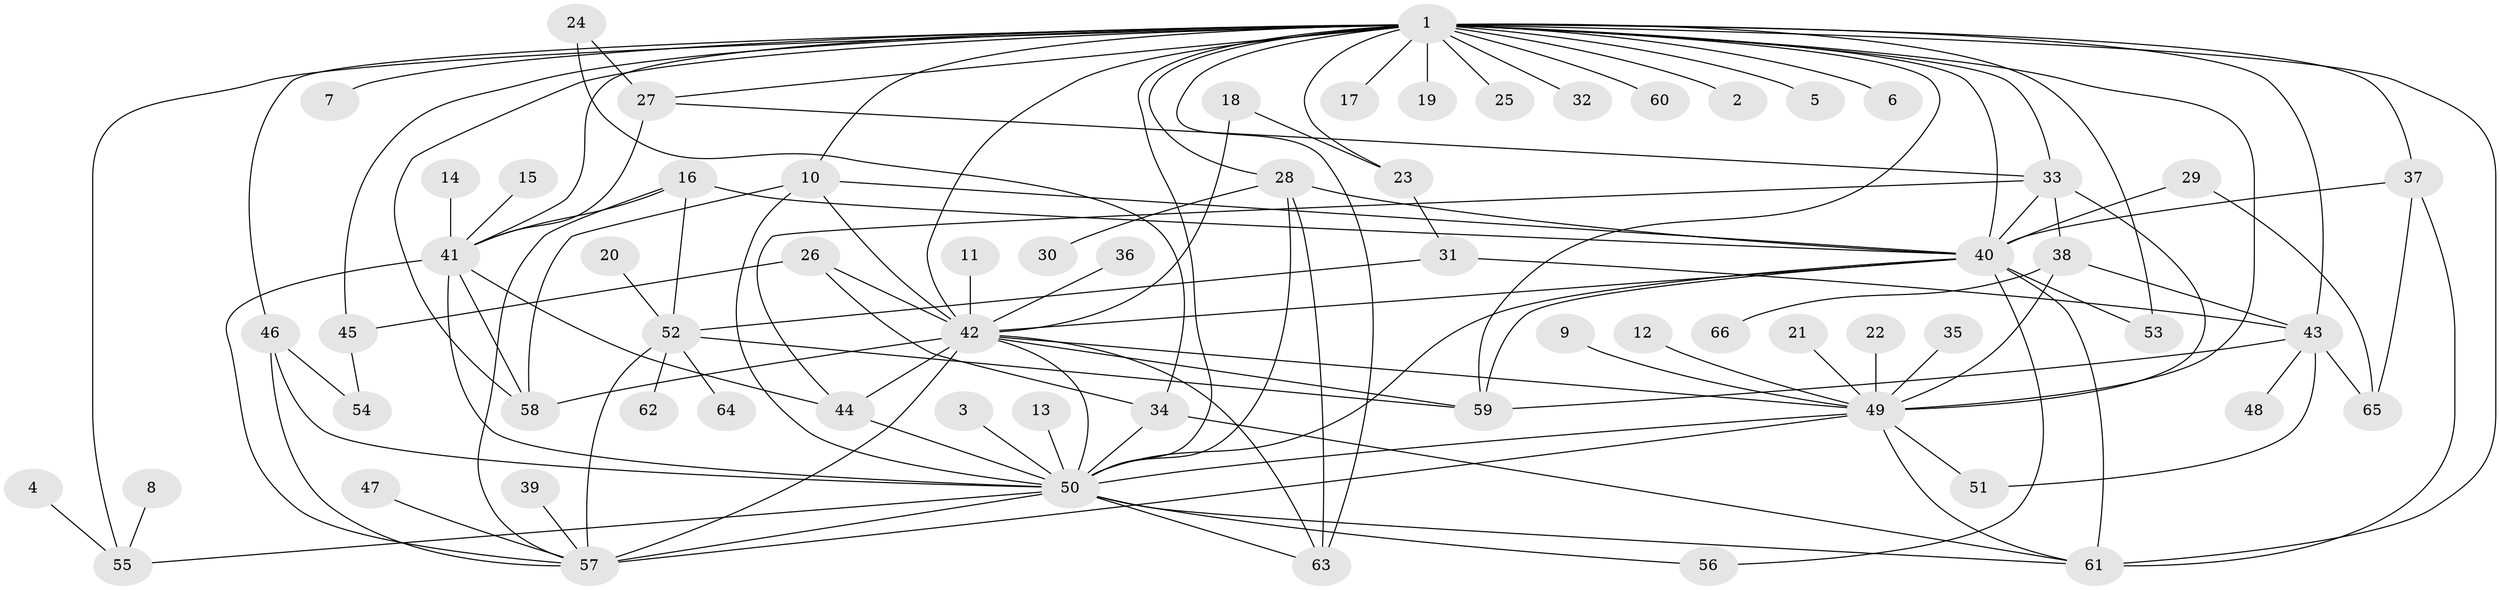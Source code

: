 // original degree distribution, {34: 0.007633587786259542, 6: 0.030534351145038167, 10: 0.007633587786259542, 20: 0.007633587786259542, 15: 0.007633587786259542, 16: 0.007633587786259542, 2: 0.2595419847328244, 3: 0.07633587786259542, 1: 0.40458015267175573, 5: 0.04580152671755725, 4: 0.10687022900763359, 7: 0.022900763358778626, 9: 0.007633587786259542, 14: 0.007633587786259542}
// Generated by graph-tools (version 1.1) at 2025/46/03/06/25 01:46:56]
// undirected, 66 vertices, 122 edges
graph export_dot {
graph [start="1"]
  node [color=gray90,style=filled];
  1;
  2;
  3;
  4;
  5;
  6;
  7;
  8;
  9;
  10;
  11;
  12;
  13;
  14;
  15;
  16;
  17;
  18;
  19;
  20;
  21;
  22;
  23;
  24;
  25;
  26;
  27;
  28;
  29;
  30;
  31;
  32;
  33;
  34;
  35;
  36;
  37;
  38;
  39;
  40;
  41;
  42;
  43;
  44;
  45;
  46;
  47;
  48;
  49;
  50;
  51;
  52;
  53;
  54;
  55;
  56;
  57;
  58;
  59;
  60;
  61;
  62;
  63;
  64;
  65;
  66;
  1 -- 2 [weight=1.0];
  1 -- 5 [weight=1.0];
  1 -- 6 [weight=1.0];
  1 -- 7 [weight=1.0];
  1 -- 10 [weight=1.0];
  1 -- 17 [weight=1.0];
  1 -- 19 [weight=1.0];
  1 -- 23 [weight=1.0];
  1 -- 25 [weight=1.0];
  1 -- 27 [weight=1.0];
  1 -- 28 [weight=2.0];
  1 -- 32 [weight=1.0];
  1 -- 33 [weight=1.0];
  1 -- 37 [weight=1.0];
  1 -- 40 [weight=2.0];
  1 -- 41 [weight=1.0];
  1 -- 42 [weight=1.0];
  1 -- 43 [weight=1.0];
  1 -- 45 [weight=1.0];
  1 -- 46 [weight=2.0];
  1 -- 49 [weight=1.0];
  1 -- 50 [weight=1.0];
  1 -- 53 [weight=1.0];
  1 -- 55 [weight=1.0];
  1 -- 58 [weight=1.0];
  1 -- 59 [weight=1.0];
  1 -- 60 [weight=1.0];
  1 -- 61 [weight=2.0];
  1 -- 63 [weight=1.0];
  3 -- 50 [weight=1.0];
  4 -- 55 [weight=1.0];
  8 -- 55 [weight=1.0];
  9 -- 49 [weight=1.0];
  10 -- 40 [weight=1.0];
  10 -- 42 [weight=1.0];
  10 -- 50 [weight=1.0];
  10 -- 58 [weight=1.0];
  11 -- 42 [weight=1.0];
  12 -- 49 [weight=1.0];
  13 -- 50 [weight=1.0];
  14 -- 41 [weight=1.0];
  15 -- 41 [weight=1.0];
  16 -- 40 [weight=1.0];
  16 -- 41 [weight=1.0];
  16 -- 52 [weight=1.0];
  16 -- 57 [weight=1.0];
  18 -- 23 [weight=1.0];
  18 -- 42 [weight=1.0];
  20 -- 52 [weight=1.0];
  21 -- 49 [weight=1.0];
  22 -- 49 [weight=1.0];
  23 -- 31 [weight=1.0];
  24 -- 27 [weight=1.0];
  24 -- 34 [weight=1.0];
  26 -- 34 [weight=1.0];
  26 -- 42 [weight=1.0];
  26 -- 45 [weight=1.0];
  27 -- 33 [weight=1.0];
  27 -- 41 [weight=2.0];
  28 -- 30 [weight=1.0];
  28 -- 40 [weight=1.0];
  28 -- 50 [weight=1.0];
  28 -- 63 [weight=1.0];
  29 -- 40 [weight=1.0];
  29 -- 65 [weight=1.0];
  31 -- 43 [weight=1.0];
  31 -- 52 [weight=1.0];
  33 -- 38 [weight=1.0];
  33 -- 40 [weight=1.0];
  33 -- 44 [weight=1.0];
  33 -- 49 [weight=1.0];
  34 -- 50 [weight=1.0];
  34 -- 61 [weight=1.0];
  35 -- 49 [weight=1.0];
  36 -- 42 [weight=1.0];
  37 -- 40 [weight=1.0];
  37 -- 61 [weight=1.0];
  37 -- 65 [weight=1.0];
  38 -- 43 [weight=1.0];
  38 -- 49 [weight=1.0];
  38 -- 66 [weight=1.0];
  39 -- 57 [weight=1.0];
  40 -- 42 [weight=1.0];
  40 -- 50 [weight=1.0];
  40 -- 53 [weight=1.0];
  40 -- 56 [weight=1.0];
  40 -- 59 [weight=1.0];
  40 -- 61 [weight=1.0];
  41 -- 44 [weight=1.0];
  41 -- 50 [weight=1.0];
  41 -- 57 [weight=1.0];
  41 -- 58 [weight=1.0];
  42 -- 44 [weight=1.0];
  42 -- 49 [weight=1.0];
  42 -- 50 [weight=1.0];
  42 -- 57 [weight=2.0];
  42 -- 58 [weight=1.0];
  42 -- 59 [weight=1.0];
  42 -- 63 [weight=1.0];
  43 -- 48 [weight=1.0];
  43 -- 51 [weight=1.0];
  43 -- 59 [weight=1.0];
  43 -- 65 [weight=1.0];
  44 -- 50 [weight=1.0];
  45 -- 54 [weight=1.0];
  46 -- 50 [weight=2.0];
  46 -- 54 [weight=1.0];
  46 -- 57 [weight=1.0];
  47 -- 57 [weight=1.0];
  49 -- 50 [weight=1.0];
  49 -- 51 [weight=1.0];
  49 -- 57 [weight=1.0];
  49 -- 61 [weight=1.0];
  50 -- 55 [weight=1.0];
  50 -- 56 [weight=1.0];
  50 -- 57 [weight=1.0];
  50 -- 61 [weight=1.0];
  50 -- 63 [weight=1.0];
  52 -- 57 [weight=2.0];
  52 -- 59 [weight=1.0];
  52 -- 62 [weight=1.0];
  52 -- 64 [weight=1.0];
}
